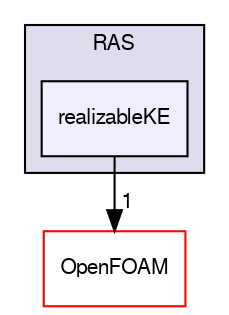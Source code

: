 digraph "src/turbulenceModels/incompressible/RAS/realizableKE" {
  bgcolor=transparent;
  compound=true
  node [ fontsize="10", fontname="FreeSans"];
  edge [ labelfontsize="10", labelfontname="FreeSans"];
  subgraph clusterdir_dcb808b1162c061e4ccc93d1355da308 {
    graph [ bgcolor="#ddddee", pencolor="black", label="RAS" fontname="FreeSans", fontsize="10", URL="dir_dcb808b1162c061e4ccc93d1355da308.html"]
  dir_1adad857a2a058748e63cfe55925b9f4 [shape=box, label="realizableKE", style="filled", fillcolor="#eeeeff", pencolor="black", URL="dir_1adad857a2a058748e63cfe55925b9f4.html"];
  }
  dir_c5473ff19b20e6ec4dfe5c310b3778a8 [shape=box label="OpenFOAM" color="red" URL="dir_c5473ff19b20e6ec4dfe5c310b3778a8.html"];
  dir_1adad857a2a058748e63cfe55925b9f4->dir_c5473ff19b20e6ec4dfe5c310b3778a8 [headlabel="1", labeldistance=1.5 headhref="dir_002941_001732.html"];
}
